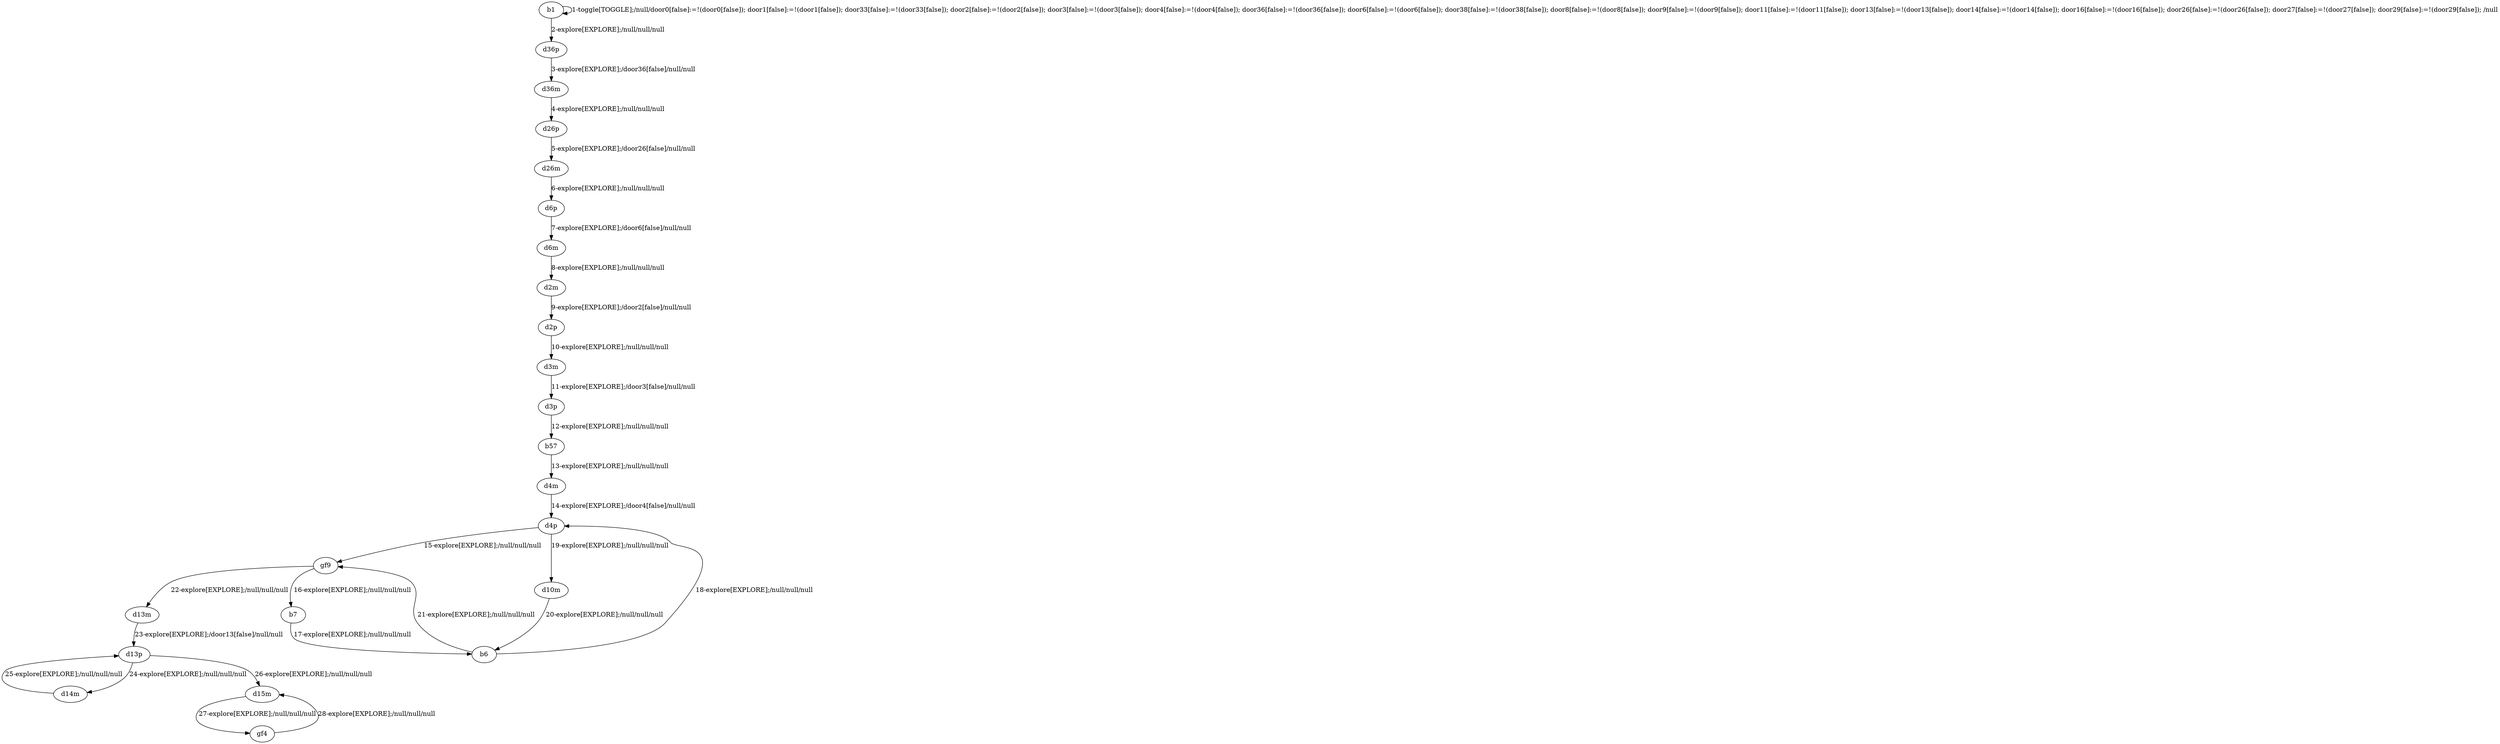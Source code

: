 # Total number of goals covered by this test: 1
# b7 --> b6

digraph g {
"b1" -> "b1" [label = "1-toggle[TOGGLE];/null/door0[false]:=!(door0[false]); door1[false]:=!(door1[false]); door33[false]:=!(door33[false]); door2[false]:=!(door2[false]); door3[false]:=!(door3[false]); door4[false]:=!(door4[false]); door36[false]:=!(door36[false]); door6[false]:=!(door6[false]); door38[false]:=!(door38[false]); door8[false]:=!(door8[false]); door9[false]:=!(door9[false]); door11[false]:=!(door11[false]); door13[false]:=!(door13[false]); door14[false]:=!(door14[false]); door16[false]:=!(door16[false]); door26[false]:=!(door26[false]); door27[false]:=!(door27[false]); door29[false]:=!(door29[false]); /null"];
"b1" -> "d36p" [label = "2-explore[EXPLORE];/null/null/null"];
"d36p" -> "d36m" [label = "3-explore[EXPLORE];/door36[false]/null/null"];
"d36m" -> "d26p" [label = "4-explore[EXPLORE];/null/null/null"];
"d26p" -> "d26m" [label = "5-explore[EXPLORE];/door26[false]/null/null"];
"d26m" -> "d6p" [label = "6-explore[EXPLORE];/null/null/null"];
"d6p" -> "d6m" [label = "7-explore[EXPLORE];/door6[false]/null/null"];
"d6m" -> "d2m" [label = "8-explore[EXPLORE];/null/null/null"];
"d2m" -> "d2p" [label = "9-explore[EXPLORE];/door2[false]/null/null"];
"d2p" -> "d3m" [label = "10-explore[EXPLORE];/null/null/null"];
"d3m" -> "d3p" [label = "11-explore[EXPLORE];/door3[false]/null/null"];
"d3p" -> "b57" [label = "12-explore[EXPLORE];/null/null/null"];
"b57" -> "d4m" [label = "13-explore[EXPLORE];/null/null/null"];
"d4m" -> "d4p" [label = "14-explore[EXPLORE];/door4[false]/null/null"];
"d4p" -> "gf9" [label = "15-explore[EXPLORE];/null/null/null"];
"gf9" -> "b7" [label = "16-explore[EXPLORE];/null/null/null"];
"b7" -> "b6" [label = "17-explore[EXPLORE];/null/null/null"];
"b6" -> "d4p" [label = "18-explore[EXPLORE];/null/null/null"];
"d4p" -> "d10m" [label = "19-explore[EXPLORE];/null/null/null"];
"d10m" -> "b6" [label = "20-explore[EXPLORE];/null/null/null"];
"b6" -> "gf9" [label = "21-explore[EXPLORE];/null/null/null"];
"gf9" -> "d13m" [label = "22-explore[EXPLORE];/null/null/null"];
"d13m" -> "d13p" [label = "23-explore[EXPLORE];/door13[false]/null/null"];
"d13p" -> "d14m" [label = "24-explore[EXPLORE];/null/null/null"];
"d14m" -> "d13p" [label = "25-explore[EXPLORE];/null/null/null"];
"d13p" -> "d15m" [label = "26-explore[EXPLORE];/null/null/null"];
"d15m" -> "gf4" [label = "27-explore[EXPLORE];/null/null/null"];
"gf4" -> "d15m" [label = "28-explore[EXPLORE];/null/null/null"];
}